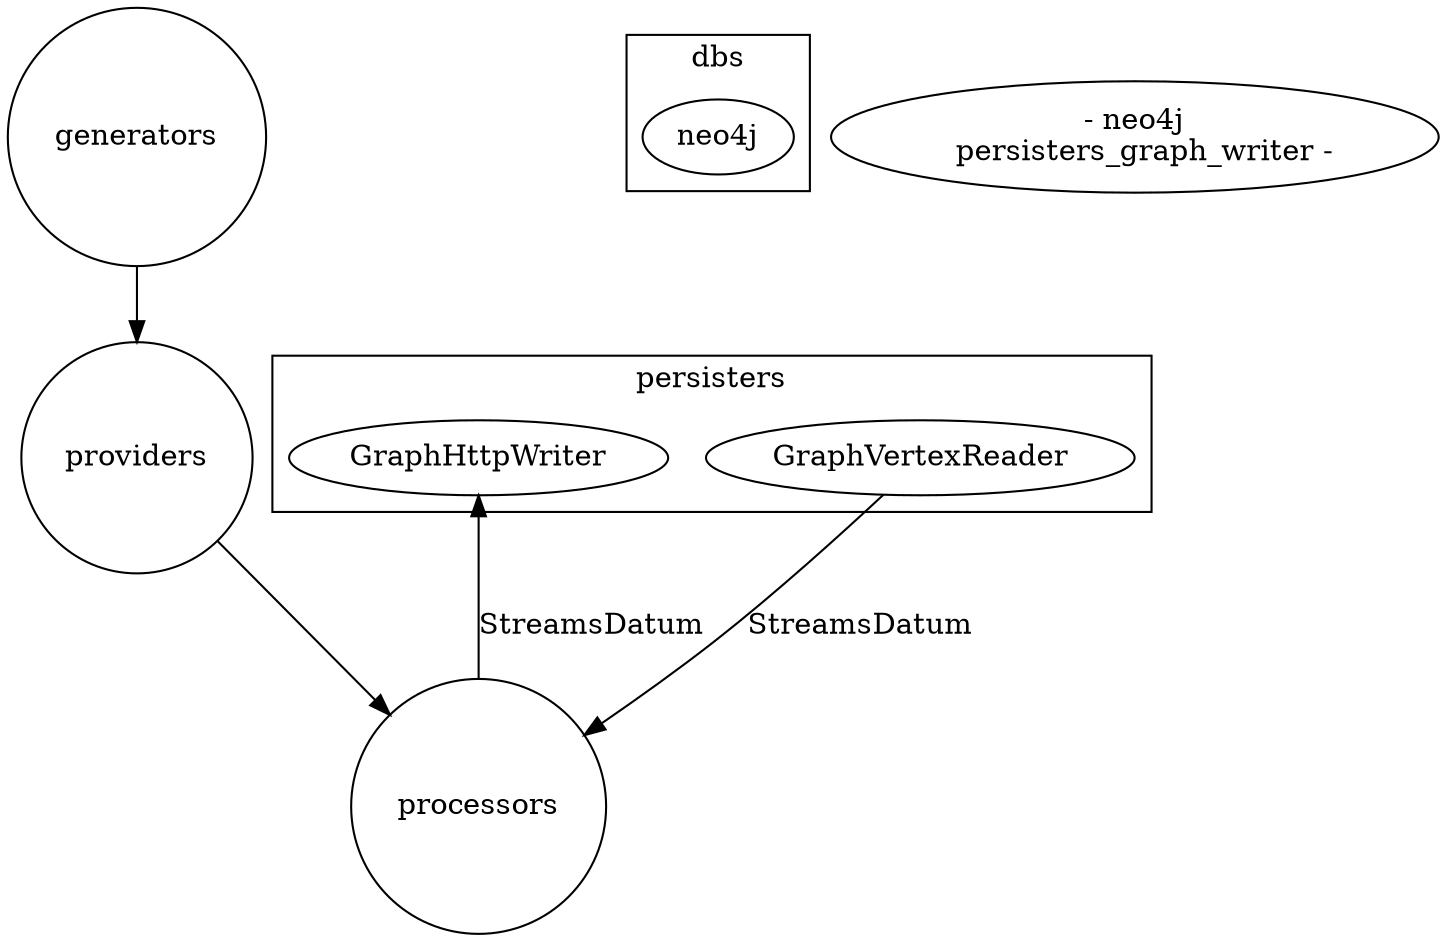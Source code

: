 digraph g {

  graph [compound = true];

  //presentation
  splines = true;
  overlap = false;
  rankdir = TB;

  generators [label="generators", shape="circle"];
  providers [label="providers", shape="circle"];
  processors [label="processors", shape="circle"];

  subgraph cluster_persisters {
    label="persisters";
    persisters_graph_reader [label="GraphVertexReader"]
    persisters_graph_writer [label="GraphHttpWriter"]
  }

  subgraph cluster_dbs {
    label="dbs";
    neo4j [label="neo4j"]
  }

  generators -> providers
  providers -> processors
  processors -> persisters_graph_writer [label="StreamsDatum"]
  persisters_graph_reader -> processors [label="StreamsDatum"]
  persisters_graph_reader <- neo4j
  persisters_graph_writer -> neo4j

}
